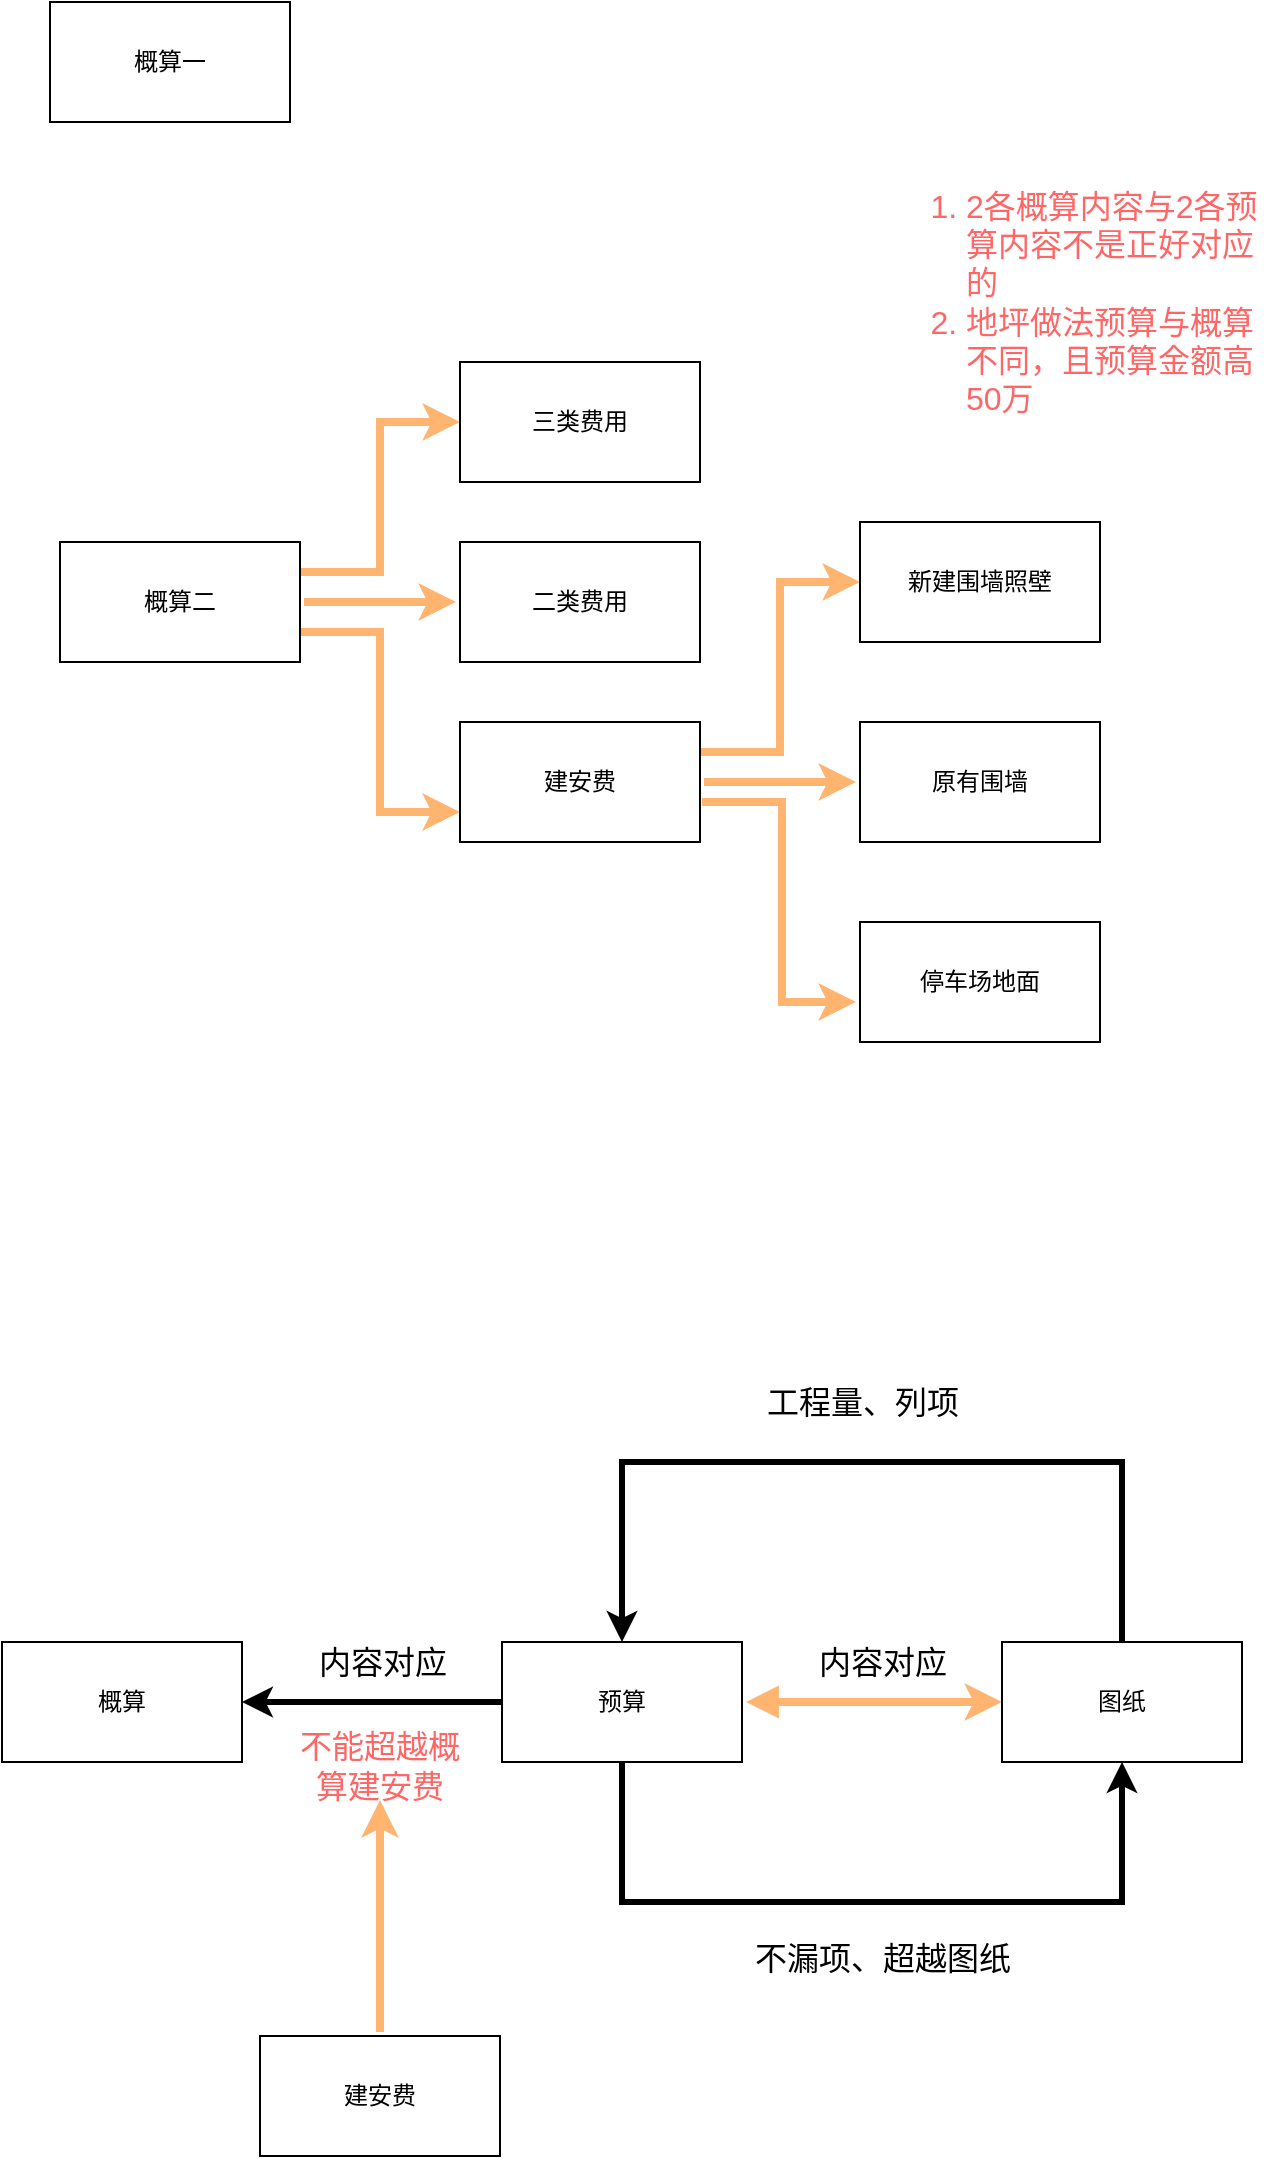 <mxfile version="18.0.2" type="github">
  <diagram id="gnSNkafbzCCIT5434b_1" name="Page-1">
    <mxGraphModel dx="1040" dy="1829" grid="1" gridSize="10" guides="1" tooltips="1" connect="1" arrows="1" fold="1" page="1" pageScale="1" pageWidth="827" pageHeight="1169" background="none" math="0" shadow="0">
      <root>
        <mxCell id="0" />
        <mxCell id="1" parent="0" />
        <mxCell id="iWLTTNfg7kQBC5YvRoqK-1" value="概算" style="rounded=0;whiteSpace=wrap;html=1;" parent="1" vertex="1">
          <mxGeometry x="50" y="120" width="120" height="60" as="geometry" />
        </mxCell>
        <mxCell id="iWLTTNfg7kQBC5YvRoqK-4" value="" style="edgeStyle=orthogonalEdgeStyle;orthogonalLoop=1;jettySize=auto;html=1;rounded=0;strokeWidth=3;" parent="1" source="iWLTTNfg7kQBC5YvRoqK-2" target="iWLTTNfg7kQBC5YvRoqK-1" edge="1">
          <mxGeometry relative="1" as="geometry" />
        </mxCell>
        <mxCell id="iWLTTNfg7kQBC5YvRoqK-5" value="内容对应" style="edgeLabel;html=1;align=center;verticalAlign=middle;resizable=0;points=[];fontSize=16;" parent="iWLTTNfg7kQBC5YvRoqK-4" vertex="1" connectable="0">
          <mxGeometry x="-0.322" y="-2" relative="1" as="geometry">
            <mxPoint x="-16" y="-18" as="offset" />
          </mxGeometry>
        </mxCell>
        <mxCell id="iWLTTNfg7kQBC5YvRoqK-11" style="edgeStyle=orthogonalEdgeStyle;rounded=0;orthogonalLoop=1;jettySize=auto;html=1;exitX=0.5;exitY=1;exitDx=0;exitDy=0;entryX=0.5;entryY=1;entryDx=0;entryDy=0;fontSize=16;strokeColor=default;strokeWidth=3;" parent="1" edge="1" target="iWLTTNfg7kQBC5YvRoqK-3" source="iWLTTNfg7kQBC5YvRoqK-2">
          <mxGeometry relative="1" as="geometry">
            <mxPoint x="420" y="161" as="sourcePoint" />
            <mxPoint x="550" y="161" as="targetPoint" />
            <Array as="points">
              <mxPoint x="360" y="250" />
              <mxPoint x="610" y="250" />
            </Array>
          </mxGeometry>
        </mxCell>
        <mxCell id="iWLTTNfg7kQBC5YvRoqK-12" value="不漏项、超越图纸" style="edgeLabel;html=1;align=center;verticalAlign=bottom;resizable=0;points=[];fontSize=16;" parent="iWLTTNfg7kQBC5YvRoqK-11" vertex="1" connectable="0">
          <mxGeometry x="0.26" y="2" relative="1" as="geometry">
            <mxPoint x="-46" y="41" as="offset" />
          </mxGeometry>
        </mxCell>
        <mxCell id="PJJ-QlD6DoD8dWd1bA27-1" style="orthogonalLoop=1;jettySize=auto;html=1;entryX=0;entryY=0.5;entryDx=0;entryDy=0;fontSize=16;strokeColor=#FFB570;strokeWidth=4;edgeStyle=orthogonalEdgeStyle;startArrow=block;targetPerimeterSpacing=2;sourcePerimeterSpacing=2;rounded=0;" edge="1" parent="1" source="iWLTTNfg7kQBC5YvRoqK-2" target="iWLTTNfg7kQBC5YvRoqK-3">
          <mxGeometry relative="1" as="geometry" />
        </mxCell>
        <mxCell id="PJJ-QlD6DoD8dWd1bA27-2" value="内容对应" style="edgeLabel;html=1;align=center;verticalAlign=middle;resizable=0;points=[];fontSize=16;" vertex="1" connectable="0" parent="PJJ-QlD6DoD8dWd1bA27-1">
          <mxGeometry x="0.16" y="-1" relative="1" as="geometry">
            <mxPoint x="-6" y="-21" as="offset" />
          </mxGeometry>
        </mxCell>
        <mxCell id="iWLTTNfg7kQBC5YvRoqK-2" value="预算" style="rounded=0;whiteSpace=wrap;html=1;" parent="1" vertex="1">
          <mxGeometry x="300" y="120" width="120" height="60" as="geometry" />
        </mxCell>
        <mxCell id="iWLTTNfg7kQBC5YvRoqK-9" style="edgeStyle=orthogonalEdgeStyle;rounded=0;orthogonalLoop=1;jettySize=auto;html=1;fontSize=16;strokeColor=default;strokeWidth=3;entryX=0.5;entryY=0;entryDx=0;entryDy=0;exitX=0.5;exitY=0;exitDx=0;exitDy=0;" parent="1" edge="1" target="iWLTTNfg7kQBC5YvRoqK-2" source="iWLTTNfg7kQBC5YvRoqK-3">
          <mxGeometry relative="1" as="geometry">
            <mxPoint x="550" y="137" as="sourcePoint" />
            <mxPoint x="340" y="80" as="targetPoint" />
            <Array as="points">
              <mxPoint x="610" y="30" />
              <mxPoint x="360" y="30" />
            </Array>
          </mxGeometry>
        </mxCell>
        <mxCell id="iWLTTNfg7kQBC5YvRoqK-10" value="工程量、列项" style="edgeLabel;html=1;align=center;verticalAlign=middle;resizable=0;points=[];fontSize=16;" parent="iWLTTNfg7kQBC5YvRoqK-9" vertex="1" connectable="0">
          <mxGeometry x="0.293" y="1" relative="1" as="geometry">
            <mxPoint x="58" y="-31" as="offset" />
          </mxGeometry>
        </mxCell>
        <mxCell id="iWLTTNfg7kQBC5YvRoqK-3" value="图纸" style="rounded=0;whiteSpace=wrap;html=1;" parent="1" vertex="1">
          <mxGeometry x="550" y="120" width="120" height="60" as="geometry" />
        </mxCell>
        <mxCell id="PJJ-QlD6DoD8dWd1bA27-3" value="&lt;font color=&quot;#ff6666&quot;&gt;不能超越概算建安费&lt;/font&gt;" style="text;html=1;strokeColor=none;fillColor=none;align=center;verticalAlign=middle;whiteSpace=wrap;rounded=0;fontSize=16;" vertex="1" parent="1">
          <mxGeometry x="194" y="167" width="90" height="30" as="geometry" />
        </mxCell>
        <mxCell id="PJJ-QlD6DoD8dWd1bA27-5" style="edgeStyle=orthogonalEdgeStyle;rounded=0;orthogonalLoop=1;jettySize=auto;html=1;fontSize=16;fontColor=#FF6666;startArrow=none;sourcePerimeterSpacing=2;targetPerimeterSpacing=2;strokeColor=#FFB570;strokeWidth=4;startFill=0;" edge="1" parent="1" source="PJJ-QlD6DoD8dWd1bA27-4" target="PJJ-QlD6DoD8dWd1bA27-3">
          <mxGeometry relative="1" as="geometry" />
        </mxCell>
        <mxCell id="PJJ-QlD6DoD8dWd1bA27-4" value="建安费" style="rounded=0;whiteSpace=wrap;html=1;" vertex="1" parent="1">
          <mxGeometry x="179" y="317" width="120" height="60" as="geometry" />
        </mxCell>
        <mxCell id="PJJ-QlD6DoD8dWd1bA27-6" value="概算一" style="rounded=0;whiteSpace=wrap;html=1;" vertex="1" parent="1">
          <mxGeometry x="74" y="-700" width="120" height="60" as="geometry" />
        </mxCell>
        <mxCell id="PJJ-QlD6DoD8dWd1bA27-9" value="" style="edgeStyle=orthogonalEdgeStyle;rounded=0;orthogonalLoop=1;jettySize=auto;html=1;fontSize=16;fontColor=#FF6666;startArrow=none;startFill=0;sourcePerimeterSpacing=2;targetPerimeterSpacing=2;strokeColor=#FFB570;strokeWidth=4;" edge="1" parent="1" source="PJJ-QlD6DoD8dWd1bA27-7" target="PJJ-QlD6DoD8dWd1bA27-8">
          <mxGeometry relative="1" as="geometry" />
        </mxCell>
        <mxCell id="PJJ-QlD6DoD8dWd1bA27-14" style="edgeStyle=orthogonalEdgeStyle;rounded=0;orthogonalLoop=1;jettySize=auto;html=1;exitX=1;exitY=0.25;exitDx=0;exitDy=0;fontSize=16;fontColor=#FF6666;startArrow=none;startFill=0;sourcePerimeterSpacing=2;targetPerimeterSpacing=2;strokeColor=#FFB570;strokeWidth=4;entryX=0;entryY=0.5;entryDx=0;entryDy=0;" edge="1" parent="1" source="PJJ-QlD6DoD8dWd1bA27-7" target="PJJ-QlD6DoD8dWd1bA27-15">
          <mxGeometry relative="1" as="geometry">
            <mxPoint x="239" y="-480" as="targetPoint" />
          </mxGeometry>
        </mxCell>
        <mxCell id="PJJ-QlD6DoD8dWd1bA27-17" style="edgeStyle=orthogonalEdgeStyle;rounded=0;orthogonalLoop=1;jettySize=auto;html=1;exitX=1;exitY=0.75;exitDx=0;exitDy=0;entryX=0;entryY=0.75;entryDx=0;entryDy=0;fontSize=16;fontColor=#FF6666;startArrow=none;startFill=0;sourcePerimeterSpacing=2;targetPerimeterSpacing=2;strokeColor=#FFB570;strokeWidth=4;" edge="1" parent="1" source="PJJ-QlD6DoD8dWd1bA27-7" target="PJJ-QlD6DoD8dWd1bA27-16">
          <mxGeometry relative="1" as="geometry" />
        </mxCell>
        <mxCell id="PJJ-QlD6DoD8dWd1bA27-7" value="概算二" style="rounded=0;whiteSpace=wrap;html=1;" vertex="1" parent="1">
          <mxGeometry x="79" y="-430" width="120" height="60" as="geometry" />
        </mxCell>
        <mxCell id="PJJ-QlD6DoD8dWd1bA27-8" value="二类费用" style="rounded=0;whiteSpace=wrap;html=1;" vertex="1" parent="1">
          <mxGeometry x="279" y="-430" width="120" height="60" as="geometry" />
        </mxCell>
        <mxCell id="PJJ-QlD6DoD8dWd1bA27-15" value="三类费用" style="rounded=0;whiteSpace=wrap;html=1;" vertex="1" parent="1">
          <mxGeometry x="279" y="-520" width="120" height="60" as="geometry" />
        </mxCell>
        <mxCell id="PJJ-QlD6DoD8dWd1bA27-29" value="" style="edgeStyle=orthogonalEdgeStyle;rounded=0;orthogonalLoop=1;jettySize=auto;html=1;fontSize=16;fontColor=#FF6666;startArrow=none;startFill=0;sourcePerimeterSpacing=2;targetPerimeterSpacing=2;strokeColor=#FFB570;strokeWidth=4;" edge="1" parent="1" source="PJJ-QlD6DoD8dWd1bA27-16" target="PJJ-QlD6DoD8dWd1bA27-28">
          <mxGeometry relative="1" as="geometry" />
        </mxCell>
        <mxCell id="PJJ-QlD6DoD8dWd1bA27-31" value="" style="edgeStyle=orthogonalEdgeStyle;rounded=0;orthogonalLoop=1;jettySize=auto;html=1;fontSize=16;fontColor=#FF6666;startArrow=none;startFill=0;sourcePerimeterSpacing=2;targetPerimeterSpacing=2;strokeColor=#FFB570;strokeWidth=4;" edge="1" parent="1" target="PJJ-QlD6DoD8dWd1bA27-30">
          <mxGeometry relative="1" as="geometry">
            <mxPoint x="400" y="-300" as="sourcePoint" />
            <Array as="points">
              <mxPoint x="440" y="-300" />
              <mxPoint x="440" y="-200" />
            </Array>
          </mxGeometry>
        </mxCell>
        <mxCell id="PJJ-QlD6DoD8dWd1bA27-32" style="edgeStyle=orthogonalEdgeStyle;rounded=0;orthogonalLoop=1;jettySize=auto;html=1;exitX=1;exitY=0.25;exitDx=0;exitDy=0;fontSize=16;fontColor=#FF6666;startArrow=none;startFill=0;sourcePerimeterSpacing=2;targetPerimeterSpacing=2;strokeColor=#FFB570;strokeWidth=4;entryX=0;entryY=0.5;entryDx=0;entryDy=0;" edge="1" parent="1" source="PJJ-QlD6DoD8dWd1bA27-16" target="PJJ-QlD6DoD8dWd1bA27-33">
          <mxGeometry relative="1" as="geometry">
            <mxPoint x="450" y="-430" as="targetPoint" />
          </mxGeometry>
        </mxCell>
        <mxCell id="PJJ-QlD6DoD8dWd1bA27-16" value="建安费" style="rounded=0;whiteSpace=wrap;html=1;" vertex="1" parent="1">
          <mxGeometry x="279" y="-340" width="120" height="60" as="geometry" />
        </mxCell>
        <mxCell id="PJJ-QlD6DoD8dWd1bA27-27" value="&lt;ol&gt;&lt;li&gt;2各概算内容与2各预算内容不是正好对应的&lt;/li&gt;&lt;li&gt;地坪做法预算与概算不同，且预算金额高50万&lt;/li&gt;&lt;/ol&gt;" style="text;strokeColor=none;fillColor=none;html=1;whiteSpace=wrap;verticalAlign=middle;overflow=hidden;fontSize=16;fontColor=#FF6666;" vertex="1" parent="1">
          <mxGeometry x="490" y="-630" width="190" height="160" as="geometry" />
        </mxCell>
        <mxCell id="PJJ-QlD6DoD8dWd1bA27-28" value="原有围墙" style="rounded=0;whiteSpace=wrap;html=1;" vertex="1" parent="1">
          <mxGeometry x="479" y="-340" width="120" height="60" as="geometry" />
        </mxCell>
        <mxCell id="PJJ-QlD6DoD8dWd1bA27-30" value="停车场地面" style="rounded=0;whiteSpace=wrap;html=1;" vertex="1" parent="1">
          <mxGeometry x="479" y="-240" width="120" height="60" as="geometry" />
        </mxCell>
        <mxCell id="PJJ-QlD6DoD8dWd1bA27-33" value="新建围墙照壁" style="rounded=0;whiteSpace=wrap;html=1;" vertex="1" parent="1">
          <mxGeometry x="479" y="-440" width="120" height="60" as="geometry" />
        </mxCell>
      </root>
    </mxGraphModel>
  </diagram>
</mxfile>
